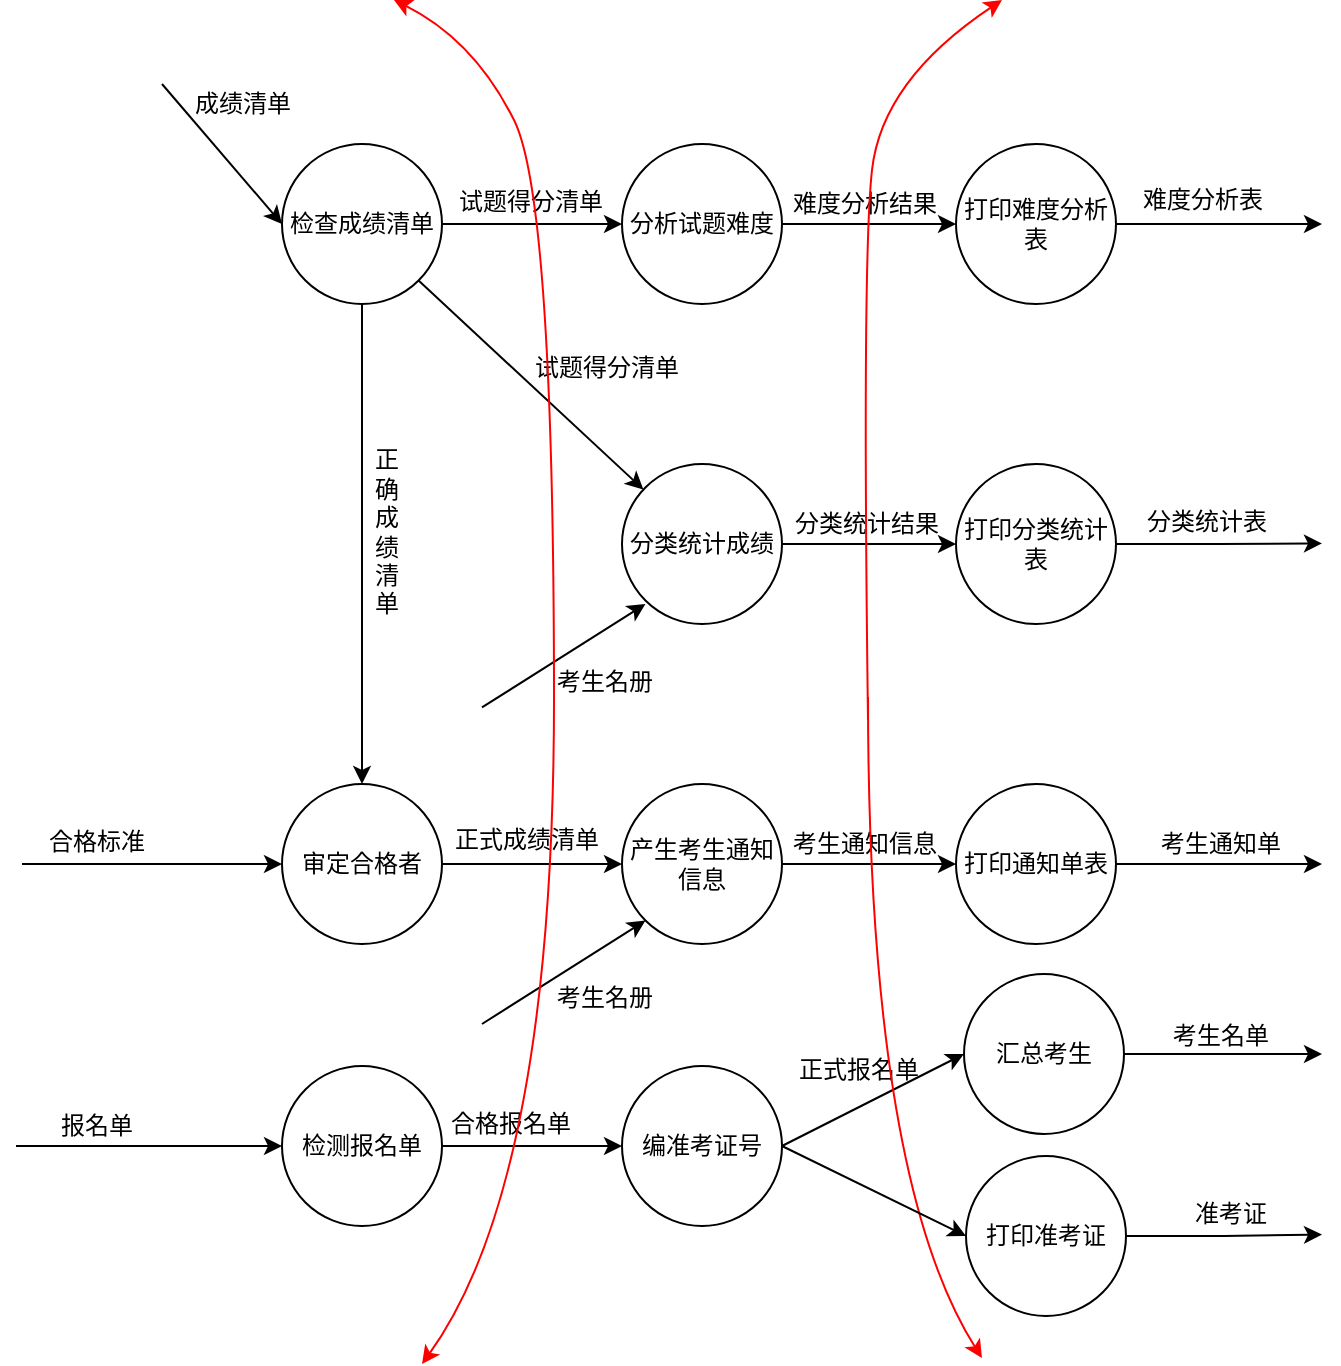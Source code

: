 <mxfile version="20.7.2" type="github">
  <diagram id="nNJ1jZ-xoB6Q-V_5DmPo" name="第 1 页">
    <mxGraphModel dx="1591" dy="717" grid="1" gridSize="10" guides="1" tooltips="1" connect="1" arrows="1" fold="1" page="1" pageScale="1" pageWidth="827" pageHeight="1169" math="0" shadow="0">
      <root>
        <mxCell id="0" />
        <mxCell id="1" parent="0" />
        <mxCell id="yu4EfbE-rzxSada8_k_1-1" value="检测报名单" style="ellipse;whiteSpace=wrap;html=1;aspect=fixed;" parent="1" vertex="1">
          <mxGeometry x="490" y="631" width="80" height="80" as="geometry" />
        </mxCell>
        <mxCell id="yu4EfbE-rzxSada8_k_1-2" value="编准考证号" style="ellipse;whiteSpace=wrap;html=1;aspect=fixed;" parent="1" vertex="1">
          <mxGeometry x="660" y="631" width="80" height="80" as="geometry" />
        </mxCell>
        <mxCell id="yu4EfbE-rzxSada8_k_1-21" style="edgeStyle=orthogonalEdgeStyle;rounded=0;orthogonalLoop=1;jettySize=auto;html=1;exitX=1;exitY=0.5;exitDx=0;exitDy=0;" parent="1" source="yu4EfbE-rzxSada8_k_1-3" edge="1">
          <mxGeometry relative="1" as="geometry">
            <mxPoint x="1010" y="625" as="targetPoint" />
          </mxGeometry>
        </mxCell>
        <mxCell id="yu4EfbE-rzxSada8_k_1-3" value="汇总考生" style="ellipse;whiteSpace=wrap;html=1;aspect=fixed;" parent="1" vertex="1">
          <mxGeometry x="831" y="585" width="80" height="80" as="geometry" />
        </mxCell>
        <mxCell id="yu4EfbE-rzxSada8_k_1-24" style="edgeStyle=orthogonalEdgeStyle;rounded=0;orthogonalLoop=1;jettySize=auto;html=1;exitX=1;exitY=0.5;exitDx=0;exitDy=0;entryX=0;entryY=0.5;entryDx=0;entryDy=0;" parent="1" source="yu4EfbE-rzxSada8_k_1-4" target="yu4EfbE-rzxSada8_k_1-5" edge="1">
          <mxGeometry relative="1" as="geometry" />
        </mxCell>
        <mxCell id="yu4EfbE-rzxSada8_k_1-30" style="edgeStyle=orthogonalEdgeStyle;rounded=0;orthogonalLoop=1;jettySize=auto;html=1;exitX=0.5;exitY=1;exitDx=0;exitDy=0;entryX=0.5;entryY=0;entryDx=0;entryDy=0;" parent="1" source="yu4EfbE-rzxSada8_k_1-4" target="yu4EfbE-rzxSada8_k_1-11" edge="1">
          <mxGeometry relative="1" as="geometry" />
        </mxCell>
        <mxCell id="yu4EfbE-rzxSada8_k_1-4" value="检查成绩清单" style="ellipse;whiteSpace=wrap;html=1;aspect=fixed;" parent="1" vertex="1">
          <mxGeometry x="490" y="170" width="80" height="80" as="geometry" />
        </mxCell>
        <mxCell id="yu4EfbE-rzxSada8_k_1-26" style="edgeStyle=orthogonalEdgeStyle;rounded=0;orthogonalLoop=1;jettySize=auto;html=1;exitX=1;exitY=0.5;exitDx=0;exitDy=0;entryX=0;entryY=0.5;entryDx=0;entryDy=0;" parent="1" source="yu4EfbE-rzxSada8_k_1-5" target="yu4EfbE-rzxSada8_k_1-6" edge="1">
          <mxGeometry relative="1" as="geometry" />
        </mxCell>
        <mxCell id="yu4EfbE-rzxSada8_k_1-5" value="分析试题难度" style="ellipse;whiteSpace=wrap;html=1;aspect=fixed;" parent="1" vertex="1">
          <mxGeometry x="660" y="170" width="80" height="80" as="geometry" />
        </mxCell>
        <mxCell id="yu4EfbE-rzxSada8_k_1-28" style="edgeStyle=orthogonalEdgeStyle;rounded=0;orthogonalLoop=1;jettySize=auto;html=1;exitX=1;exitY=0.5;exitDx=0;exitDy=0;" parent="1" source="yu4EfbE-rzxSada8_k_1-6" edge="1">
          <mxGeometry relative="1" as="geometry">
            <mxPoint x="1010" y="210" as="targetPoint" />
          </mxGeometry>
        </mxCell>
        <mxCell id="yu4EfbE-rzxSada8_k_1-6" value="打印难度分析表" style="ellipse;whiteSpace=wrap;html=1;aspect=fixed;" parent="1" vertex="1">
          <mxGeometry x="827" y="170" width="80" height="80" as="geometry" />
        </mxCell>
        <mxCell id="yu4EfbE-rzxSada8_k_1-39" style="edgeStyle=orthogonalEdgeStyle;rounded=0;orthogonalLoop=1;jettySize=auto;html=1;exitX=1;exitY=0.5;exitDx=0;exitDy=0;" parent="1" source="yu4EfbE-rzxSada8_k_1-7" edge="1">
          <mxGeometry relative="1" as="geometry">
            <mxPoint x="1010" y="369.714" as="targetPoint" />
          </mxGeometry>
        </mxCell>
        <mxCell id="yu4EfbE-rzxSada8_k_1-7" value="打印分类统计表" style="ellipse;whiteSpace=wrap;html=1;aspect=fixed;" parent="1" vertex="1">
          <mxGeometry x="827" y="330" width="80" height="80" as="geometry" />
        </mxCell>
        <mxCell id="yu4EfbE-rzxSada8_k_1-47" style="edgeStyle=orthogonalEdgeStyle;rounded=0;orthogonalLoop=1;jettySize=auto;html=1;exitX=1;exitY=0.5;exitDx=0;exitDy=0;" parent="1" source="yu4EfbE-rzxSada8_k_1-8" edge="1">
          <mxGeometry relative="1" as="geometry">
            <mxPoint x="1010" y="530" as="targetPoint" />
          </mxGeometry>
        </mxCell>
        <mxCell id="yu4EfbE-rzxSada8_k_1-8" value="打印通知单表" style="ellipse;whiteSpace=wrap;html=1;aspect=fixed;" parent="1" vertex="1">
          <mxGeometry x="827" y="490" width="80" height="80" as="geometry" />
        </mxCell>
        <mxCell id="yu4EfbE-rzxSada8_k_1-37" style="edgeStyle=orthogonalEdgeStyle;rounded=0;orthogonalLoop=1;jettySize=auto;html=1;exitX=1;exitY=0.5;exitDx=0;exitDy=0;entryX=0;entryY=0.5;entryDx=0;entryDy=0;" parent="1" source="yu4EfbE-rzxSada8_k_1-9" target="yu4EfbE-rzxSada8_k_1-7" edge="1">
          <mxGeometry relative="1" as="geometry" />
        </mxCell>
        <mxCell id="yu4EfbE-rzxSada8_k_1-9" value="分类统计成绩" style="ellipse;whiteSpace=wrap;html=1;aspect=fixed;" parent="1" vertex="1">
          <mxGeometry x="660" y="330" width="80" height="80" as="geometry" />
        </mxCell>
        <mxCell id="yu4EfbE-rzxSada8_k_1-45" style="edgeStyle=orthogonalEdgeStyle;rounded=0;orthogonalLoop=1;jettySize=auto;html=1;exitX=1;exitY=0.5;exitDx=0;exitDy=0;entryX=0;entryY=0.5;entryDx=0;entryDy=0;" parent="1" source="yu4EfbE-rzxSada8_k_1-10" target="yu4EfbE-rzxSada8_k_1-8" edge="1">
          <mxGeometry relative="1" as="geometry" />
        </mxCell>
        <mxCell id="yu4EfbE-rzxSada8_k_1-10" value="产生考生通知信息" style="ellipse;whiteSpace=wrap;html=1;aspect=fixed;" parent="1" vertex="1">
          <mxGeometry x="660" y="490" width="80" height="80" as="geometry" />
        </mxCell>
        <mxCell id="yu4EfbE-rzxSada8_k_1-41" style="edgeStyle=orthogonalEdgeStyle;rounded=0;orthogonalLoop=1;jettySize=auto;html=1;exitX=1;exitY=0.5;exitDx=0;exitDy=0;entryX=0;entryY=0.5;entryDx=0;entryDy=0;" parent="1" source="yu4EfbE-rzxSada8_k_1-11" target="yu4EfbE-rzxSada8_k_1-10" edge="1">
          <mxGeometry relative="1" as="geometry" />
        </mxCell>
        <mxCell id="yu4EfbE-rzxSada8_k_1-11" value="审定合格者" style="ellipse;whiteSpace=wrap;html=1;aspect=fixed;" parent="1" vertex="1">
          <mxGeometry x="490" y="490" width="80" height="80" as="geometry" />
        </mxCell>
        <mxCell id="yu4EfbE-rzxSada8_k_1-12" value="报名单" style="text;html=1;align=center;verticalAlign=middle;resizable=0;points=[];autosize=1;strokeColor=none;fillColor=none;" parent="1" vertex="1">
          <mxGeometry x="367" y="646" width="60" height="30" as="geometry" />
        </mxCell>
        <mxCell id="yu4EfbE-rzxSada8_k_1-13" value="" style="endArrow=classic;html=1;rounded=0;entryX=0;entryY=0.5;entryDx=0;entryDy=0;" parent="1" target="yu4EfbE-rzxSada8_k_1-4" edge="1">
          <mxGeometry width="50" height="50" relative="1" as="geometry">
            <mxPoint x="430" y="140" as="sourcePoint" />
            <mxPoint x="454" y="50" as="targetPoint" />
          </mxGeometry>
        </mxCell>
        <mxCell id="yu4EfbE-rzxSada8_k_1-14" value="" style="endArrow=classic;html=1;rounded=0;exitX=1;exitY=0.5;exitDx=0;exitDy=0;entryX=0;entryY=0.5;entryDx=0;entryDy=0;" parent="1" source="yu4EfbE-rzxSada8_k_1-2" target="yu4EfbE-rzxSada8_k_1-3" edge="1">
          <mxGeometry width="50" height="50" relative="1" as="geometry">
            <mxPoint x="697" y="761" as="sourcePoint" />
            <mxPoint x="747" y="711" as="targetPoint" />
          </mxGeometry>
        </mxCell>
        <mxCell id="yu4EfbE-rzxSada8_k_1-16" value="" style="endArrow=classic;html=1;rounded=0;entryX=0;entryY=0.5;entryDx=0;entryDy=0;" parent="1" target="yu4EfbE-rzxSada8_k_1-1" edge="1">
          <mxGeometry width="50" height="50" relative="1" as="geometry">
            <mxPoint x="357" y="671" as="sourcePoint" />
            <mxPoint x="407" y="701" as="targetPoint" />
          </mxGeometry>
        </mxCell>
        <mxCell id="yu4EfbE-rzxSada8_k_1-17" value="" style="endArrow=classic;html=1;rounded=0;exitX=1;exitY=0.5;exitDx=0;exitDy=0;entryX=0;entryY=0.5;entryDx=0;entryDy=0;" parent="1" source="yu4EfbE-rzxSada8_k_1-1" target="yu4EfbE-rzxSada8_k_1-2" edge="1">
          <mxGeometry width="50" height="50" relative="1" as="geometry">
            <mxPoint x="567" y="721" as="sourcePoint" />
            <mxPoint x="617" y="671" as="targetPoint" />
          </mxGeometry>
        </mxCell>
        <mxCell id="yu4EfbE-rzxSada8_k_1-18" value="合格报名单" style="text;html=1;align=center;verticalAlign=middle;resizable=0;points=[];autosize=1;strokeColor=none;fillColor=none;" parent="1" vertex="1">
          <mxGeometry x="564" y="645" width="80" height="30" as="geometry" />
        </mxCell>
        <mxCell id="yu4EfbE-rzxSada8_k_1-20" value="&lt;div&gt;正式报名单&lt;/div&gt;" style="text;html=1;align=center;verticalAlign=middle;resizable=0;points=[];autosize=1;strokeColor=none;fillColor=none;" parent="1" vertex="1">
          <mxGeometry x="738" y="618" width="80" height="30" as="geometry" />
        </mxCell>
        <mxCell id="yu4EfbE-rzxSada8_k_1-22" value="&lt;div&gt;考生名单&lt;/div&gt;" style="text;html=1;align=center;verticalAlign=middle;resizable=0;points=[];autosize=1;strokeColor=none;fillColor=none;" parent="1" vertex="1">
          <mxGeometry x="924" y="601" width="70" height="30" as="geometry" />
        </mxCell>
        <mxCell id="yu4EfbE-rzxSada8_k_1-23" value="成绩清单" style="text;html=1;align=center;verticalAlign=middle;resizable=0;points=[];autosize=1;strokeColor=none;fillColor=none;" parent="1" vertex="1">
          <mxGeometry x="435" y="135" width="70" height="30" as="geometry" />
        </mxCell>
        <mxCell id="yu4EfbE-rzxSada8_k_1-25" value="试题得分清单" style="text;html=1;align=center;verticalAlign=middle;resizable=0;points=[];autosize=1;strokeColor=none;fillColor=none;" parent="1" vertex="1">
          <mxGeometry x="564" y="184" width="100" height="30" as="geometry" />
        </mxCell>
        <mxCell id="yu4EfbE-rzxSada8_k_1-27" value="难度分析结果" style="text;html=1;align=center;verticalAlign=middle;resizable=0;points=[];autosize=1;strokeColor=none;fillColor=none;" parent="1" vertex="1">
          <mxGeometry x="731" y="185" width="100" height="30" as="geometry" />
        </mxCell>
        <mxCell id="yu4EfbE-rzxSada8_k_1-29" value="难度分析表" style="text;html=1;align=center;verticalAlign=middle;resizable=0;points=[];autosize=1;strokeColor=none;fillColor=none;" parent="1" vertex="1">
          <mxGeometry x="910" y="183" width="80" height="30" as="geometry" />
        </mxCell>
        <mxCell id="yu4EfbE-rzxSada8_k_1-31" value="&lt;div&gt;正&lt;/div&gt;&lt;div&gt;确&lt;/div&gt;&lt;div&gt;成&lt;/div&gt;&lt;div&gt;绩&lt;/div&gt;&lt;div&gt;清&lt;/div&gt;&lt;div&gt;单&lt;/div&gt;" style="text;html=1;align=center;verticalAlign=middle;resizable=0;points=[];autosize=1;strokeColor=none;fillColor=none;" parent="1" vertex="1">
          <mxGeometry x="522" y="314" width="40" height="100" as="geometry" />
        </mxCell>
        <mxCell id="yu4EfbE-rzxSada8_k_1-35" value="" style="endArrow=classic;html=1;rounded=0;exitX=1;exitY=1;exitDx=0;exitDy=0;" parent="1" source="yu4EfbE-rzxSada8_k_1-4" target="yu4EfbE-rzxSada8_k_1-9" edge="1">
          <mxGeometry width="50" height="50" relative="1" as="geometry">
            <mxPoint x="610" y="450" as="sourcePoint" />
            <mxPoint x="660" y="400" as="targetPoint" />
          </mxGeometry>
        </mxCell>
        <mxCell id="yu4EfbE-rzxSada8_k_1-36" value="试题得分清单" style="text;html=1;align=center;verticalAlign=middle;resizable=0;points=[];autosize=1;strokeColor=none;fillColor=none;" parent="1" vertex="1">
          <mxGeometry x="602" y="267" width="100" height="30" as="geometry" />
        </mxCell>
        <mxCell id="yu4EfbE-rzxSada8_k_1-38" value="分类统计结果" style="text;html=1;align=center;verticalAlign=middle;resizable=0;points=[];autosize=1;strokeColor=none;fillColor=none;" parent="1" vertex="1">
          <mxGeometry x="732" y="345" width="100" height="30" as="geometry" />
        </mxCell>
        <mxCell id="yu4EfbE-rzxSada8_k_1-40" value="分类统计表" style="text;html=1;align=center;verticalAlign=middle;resizable=0;points=[];autosize=1;strokeColor=none;fillColor=none;" parent="1" vertex="1">
          <mxGeometry x="912" y="344" width="80" height="30" as="geometry" />
        </mxCell>
        <mxCell id="yu4EfbE-rzxSada8_k_1-42" value="正式成绩清单" style="text;html=1;align=center;verticalAlign=middle;resizable=0;points=[];autosize=1;strokeColor=none;fillColor=none;" parent="1" vertex="1">
          <mxGeometry x="562" y="503" width="100" height="30" as="geometry" />
        </mxCell>
        <mxCell id="yu4EfbE-rzxSada8_k_1-43" value="" style="endArrow=classic;html=1;rounded=0;entryX=0;entryY=1;entryDx=0;entryDy=0;" parent="1" target="yu4EfbE-rzxSada8_k_1-10" edge="1">
          <mxGeometry width="50" height="50" relative="1" as="geometry">
            <mxPoint x="590" y="610" as="sourcePoint" />
            <mxPoint x="650" y="580" as="targetPoint" />
          </mxGeometry>
        </mxCell>
        <mxCell id="yu4EfbE-rzxSada8_k_1-44" value="考生名册" style="text;html=1;align=center;verticalAlign=middle;resizable=0;points=[];autosize=1;strokeColor=none;fillColor=none;" parent="1" vertex="1">
          <mxGeometry x="616" y="582" width="70" height="30" as="geometry" />
        </mxCell>
        <mxCell id="yu4EfbE-rzxSada8_k_1-46" value="考生通知信息" style="text;html=1;align=center;verticalAlign=middle;resizable=0;points=[];autosize=1;strokeColor=none;fillColor=none;" parent="1" vertex="1">
          <mxGeometry x="731" y="505" width="100" height="30" as="geometry" />
        </mxCell>
        <mxCell id="yu4EfbE-rzxSada8_k_1-48" value="考生通知单" style="text;html=1;align=center;verticalAlign=middle;resizable=0;points=[];autosize=1;strokeColor=none;fillColor=none;" parent="1" vertex="1">
          <mxGeometry x="919" y="505" width="80" height="30" as="geometry" />
        </mxCell>
        <mxCell id="yu4EfbE-rzxSada8_k_1-49" value="" style="endArrow=classic;html=1;rounded=0;entryX=0;entryY=1;entryDx=0;entryDy=0;" parent="1" edge="1">
          <mxGeometry width="50" height="50" relative="1" as="geometry">
            <mxPoint x="590" y="451.72" as="sourcePoint" />
            <mxPoint x="671.716" y="400.004" as="targetPoint" />
          </mxGeometry>
        </mxCell>
        <mxCell id="yu4EfbE-rzxSada8_k_1-50" value="考生名册" style="text;html=1;align=center;verticalAlign=middle;resizable=0;points=[];autosize=1;strokeColor=none;fillColor=none;" parent="1" vertex="1">
          <mxGeometry x="616" y="423.72" width="70" height="30" as="geometry" />
        </mxCell>
        <mxCell id="d8HS5hIyM-DUeiwJt4Vd-2" value="" style="curved=1;endArrow=classic;html=1;rounded=0;fillColor=#FF0000;strokeColor=#FF0000;" parent="1" edge="1">
          <mxGeometry width="50" height="50" relative="1" as="geometry">
            <mxPoint x="626" y="448" as="sourcePoint" />
            <mxPoint x="546" y="98" as="targetPoint" />
            <Array as="points">
              <mxPoint x="626" y="198" />
              <mxPoint x="586" y="118" />
            </Array>
          </mxGeometry>
        </mxCell>
        <mxCell id="d8HS5hIyM-DUeiwJt4Vd-3" value="" style="curved=1;endArrow=classic;html=1;rounded=0;strokeColor=#FF0000;" parent="1" edge="1">
          <mxGeometry width="50" height="50" relative="1" as="geometry">
            <mxPoint x="626" y="447.5" as="sourcePoint" />
            <mxPoint x="560" y="780" as="targetPoint" />
            <Array as="points">
              <mxPoint x="626" y="688" />
            </Array>
          </mxGeometry>
        </mxCell>
        <mxCell id="d8HS5hIyM-DUeiwJt4Vd-9" value="" style="curved=1;endArrow=classic;html=1;rounded=0;fillColor=#FF0000;strokeColor=#FF0000;" parent="1" edge="1">
          <mxGeometry width="50" height="50" relative="1" as="geometry">
            <mxPoint x="783" y="458" as="sourcePoint" />
            <mxPoint x="850" y="98" as="targetPoint" />
            <Array as="points">
              <mxPoint x="780" y="228" />
              <mxPoint x="790" y="138" />
            </Array>
          </mxGeometry>
        </mxCell>
        <mxCell id="d8HS5hIyM-DUeiwJt4Vd-11" value="" style="curved=1;endArrow=classic;html=1;rounded=0;strokeColor=#FF0000;" parent="1" edge="1">
          <mxGeometry width="50" height="50" relative="1" as="geometry">
            <mxPoint x="783" y="446.5" as="sourcePoint" />
            <mxPoint x="840" y="777" as="targetPoint" />
            <Array as="points">
              <mxPoint x="783" y="687" />
            </Array>
          </mxGeometry>
        </mxCell>
        <mxCell id="EXGAPs-U9z4yzb6F5d6g-1" value="" style="endArrow=classic;html=1;rounded=0;entryX=0;entryY=0.5;entryDx=0;entryDy=0;" edge="1" parent="1" target="yu4EfbE-rzxSada8_k_1-11">
          <mxGeometry width="50" height="50" relative="1" as="geometry">
            <mxPoint x="360" y="530" as="sourcePoint" />
            <mxPoint x="870" y="410" as="targetPoint" />
          </mxGeometry>
        </mxCell>
        <mxCell id="EXGAPs-U9z4yzb6F5d6g-2" value="合格标准" style="text;html=1;align=center;verticalAlign=middle;resizable=0;points=[];autosize=1;strokeColor=none;fillColor=none;" vertex="1" parent="1">
          <mxGeometry x="362" y="504" width="70" height="30" as="geometry" />
        </mxCell>
        <mxCell id="EXGAPs-U9z4yzb6F5d6g-9" style="edgeStyle=orthogonalEdgeStyle;rounded=0;orthogonalLoop=1;jettySize=auto;html=1;exitX=1;exitY=0.5;exitDx=0;exitDy=0;" edge="1" parent="1" source="EXGAPs-U9z4yzb6F5d6g-5">
          <mxGeometry relative="1" as="geometry">
            <mxPoint x="1010" y="715.308" as="targetPoint" />
          </mxGeometry>
        </mxCell>
        <mxCell id="EXGAPs-U9z4yzb6F5d6g-5" value="打印准考证" style="ellipse;whiteSpace=wrap;html=1;aspect=fixed;" vertex="1" parent="1">
          <mxGeometry x="832" y="676" width="80" height="80" as="geometry" />
        </mxCell>
        <mxCell id="EXGAPs-U9z4yzb6F5d6g-8" value="" style="endArrow=classic;html=1;rounded=0;exitX=1;exitY=0.5;exitDx=0;exitDy=0;entryX=0;entryY=0.5;entryDx=0;entryDy=0;" edge="1" parent="1" source="yu4EfbE-rzxSada8_k_1-2" target="EXGAPs-U9z4yzb6F5d6g-5">
          <mxGeometry width="50" height="50" relative="1" as="geometry">
            <mxPoint x="740" y="780" as="sourcePoint" />
            <mxPoint x="790" y="730" as="targetPoint" />
          </mxGeometry>
        </mxCell>
        <mxCell id="EXGAPs-U9z4yzb6F5d6g-10" value="准考证" style="text;html=1;align=center;verticalAlign=middle;resizable=0;points=[];autosize=1;strokeColor=none;fillColor=none;" vertex="1" parent="1">
          <mxGeometry x="934" y="690" width="60" height="30" as="geometry" />
        </mxCell>
      </root>
    </mxGraphModel>
  </diagram>
</mxfile>
